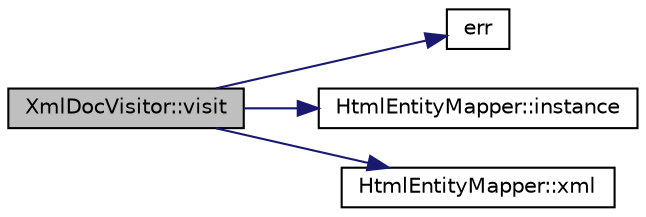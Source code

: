digraph "XmlDocVisitor::visit"
{
 // LATEX_PDF_SIZE
  edge [fontname="Helvetica",fontsize="10",labelfontname="Helvetica",labelfontsize="10"];
  node [fontname="Helvetica",fontsize="10",shape=record];
  rankdir="LR";
  Node1 [label="XmlDocVisitor::visit",height=0.2,width=0.4,color="black", fillcolor="grey75", style="filled", fontcolor="black",tooltip=" "];
  Node1 -> Node2 [color="midnightblue",fontsize="10",style="solid"];
  Node2 [label="err",height=0.2,width=0.4,color="black", fillcolor="white", style="filled",URL="$message_8cpp.html#aede5746344fdce99647541101eaa7f06",tooltip=" "];
  Node1 -> Node3 [color="midnightblue",fontsize="10",style="solid"];
  Node3 [label="HtmlEntityMapper::instance",height=0.2,width=0.4,color="black", fillcolor="white", style="filled",URL="$classHtmlEntityMapper.html#ae6ddba77b763691a6e3a1c9021e8d944",tooltip=" "];
  Node1 -> Node4 [color="midnightblue",fontsize="10",style="solid"];
  Node4 [label="HtmlEntityMapper::xml",height=0.2,width=0.4,color="black", fillcolor="white", style="filled",URL="$classHtmlEntityMapper.html#a852eee7360169f75ae1a24b5e503bfd9",tooltip="Access routine to the XML code of the HTML entity."];
}
